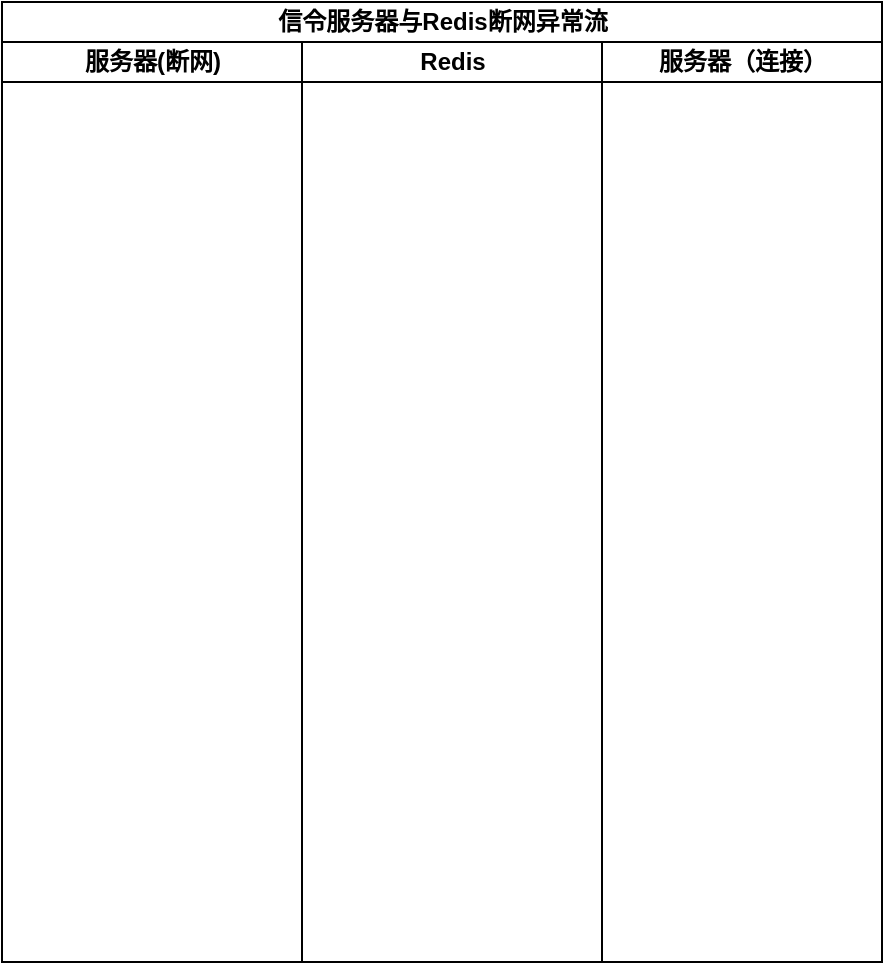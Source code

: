 <mxfile version="12.7.1" type="github">
  <diagram id="C5RBs43oDa-KdzZeNtuy" name="Page-1">
    <mxGraphModel dx="782" dy="579" grid="1" gridSize="10" guides="1" tooltips="1" connect="1" arrows="1" fold="1" page="1" pageScale="1" pageWidth="827" pageHeight="1169" math="0" shadow="0">
      <root>
        <mxCell id="WIyWlLk6GJQsqaUBKTNV-0" />
        <mxCell id="WIyWlLk6GJQsqaUBKTNV-1" parent="WIyWlLk6GJQsqaUBKTNV-0" />
        <mxCell id="1cRwuKQpYJG1O-YmWHyO-0" value="信令服务器与Redis断网异常流" style="swimlane;html=1;childLayout=stackLayout;resizeParent=1;resizeParentMax=0;startSize=20;" vertex="1" parent="WIyWlLk6GJQsqaUBKTNV-1">
          <mxGeometry x="180" y="10" width="440" height="480" as="geometry">
            <mxRectangle x="180" y="70" width="60" height="20" as="alternateBounds" />
          </mxGeometry>
        </mxCell>
        <mxCell id="1cRwuKQpYJG1O-YmWHyO-1" value="服务器(断网)" style="swimlane;html=1;startSize=20;" vertex="1" parent="1cRwuKQpYJG1O-YmWHyO-0">
          <mxGeometry y="20" width="150" height="460" as="geometry">
            <mxRectangle y="20" width="30" height="460" as="alternateBounds" />
          </mxGeometry>
        </mxCell>
        <mxCell id="1cRwuKQpYJG1O-YmWHyO-2" value="Redis" style="swimlane;html=1;startSize=20;" vertex="1" parent="1cRwuKQpYJG1O-YmWHyO-0">
          <mxGeometry x="150" y="20" width="150" height="460" as="geometry" />
        </mxCell>
        <mxCell id="1cRwuKQpYJG1O-YmWHyO-3" value="服务器（连接）" style="swimlane;html=1;startSize=20;" vertex="1" parent="1cRwuKQpYJG1O-YmWHyO-0">
          <mxGeometry x="300" y="20" width="140" height="460" as="geometry" />
        </mxCell>
      </root>
    </mxGraphModel>
  </diagram>
</mxfile>
